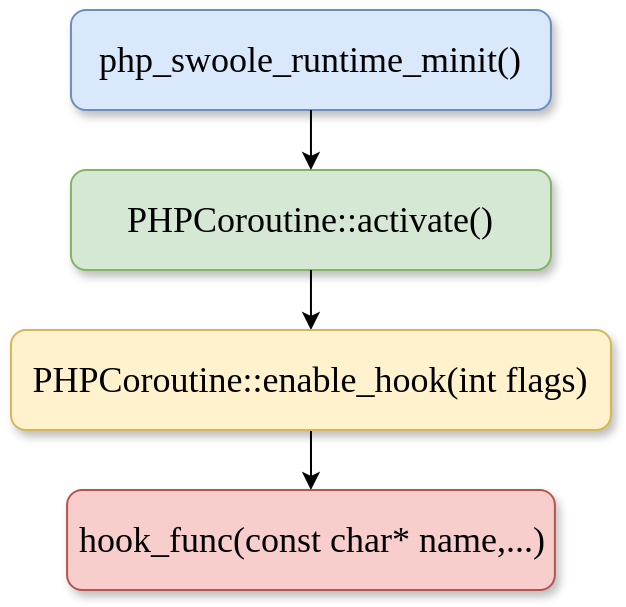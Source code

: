 <mxfile version="14.8.0" type="github">
  <diagram id="xvSNXtXD1GJoViZldcHa" name="Page-1">
    <mxGraphModel dx="1298" dy="834" grid="1" gridSize="10" guides="1" tooltips="1" connect="1" arrows="1" fold="1" page="1" pageScale="1" pageWidth="827" pageHeight="1169" math="0" shadow="0">
      <root>
        <mxCell id="0" />
        <mxCell id="1" parent="0" />
        <mxCell id="V7z8TSo9skK1t5681iLd-4" value="" style="group;rounded=0;glass=0;sketch=0;shadow=0;" parent="1" vertex="1" connectable="0">
          <mxGeometry x="263.48" y="80" width="240" height="50" as="geometry" />
        </mxCell>
        <mxCell id="ISG_djN0Bw56h7QEPoc2-1" value="&lt;span style=&quot;font-family: &amp;#34;times new roman&amp;#34; ; font-size: 18px&quot;&gt;php_swoole_runtime_minit()&lt;/span&gt;" style="rounded=1;whiteSpace=wrap;html=1;fillColor=#dae8fc;strokeColor=#6c8ebf;glass=0;shadow=1;sketch=0;" parent="V7z8TSo9skK1t5681iLd-4" vertex="1">
          <mxGeometry width="240" height="50" as="geometry" />
        </mxCell>
        <mxCell id="V7z8TSo9skK1t5681iLd-9" value="" style="group;rounded=0;glass=0;sketch=0;shadow=0;" parent="1" vertex="1" connectable="0">
          <mxGeometry x="263.48" y="160" width="240" height="50" as="geometry" />
        </mxCell>
        <mxCell id="V7z8TSo9skK1t5681iLd-10" value="&lt;span style=&quot;font-family: &amp;#34;times new roman&amp;#34; ; font-size: 18px&quot;&gt;PHPCoroutine::activate()&lt;/span&gt;" style="rounded=1;whiteSpace=wrap;html=1;fillColor=#d5e8d4;strokeColor=#82b366;glass=0;shadow=1;sketch=0;" parent="V7z8TSo9skK1t5681iLd-9" vertex="1">
          <mxGeometry width="240" height="50" as="geometry" />
        </mxCell>
        <mxCell id="V7z8TSo9skK1t5681iLd-12" style="edgeStyle=orthogonalEdgeStyle;rounded=0;orthogonalLoop=1;jettySize=auto;html=1;exitX=0.5;exitY=1;exitDx=0;exitDy=0;entryX=0.5;entryY=0;entryDx=0;entryDy=0;fontFamily=Times New Roman;" parent="1" source="ISG_djN0Bw56h7QEPoc2-1" target="V7z8TSo9skK1t5681iLd-10" edge="1">
          <mxGeometry relative="1" as="geometry" />
        </mxCell>
        <mxCell id="D7lvL-WImjUXsvfAOfAn-5" style="edgeStyle=orthogonalEdgeStyle;rounded=0;orthogonalLoop=1;jettySize=auto;html=1;exitX=0.5;exitY=1;exitDx=0;exitDy=0;entryX=0.5;entryY=0;entryDx=0;entryDy=0;" edge="1" parent="1" source="V7z8TSo9skK1t5681iLd-10" target="D7lvL-WImjUXsvfAOfAn-2">
          <mxGeometry relative="1" as="geometry" />
        </mxCell>
        <mxCell id="D7lvL-WImjUXsvfAOfAn-7" style="edgeStyle=orthogonalEdgeStyle;rounded=0;orthogonalLoop=1;jettySize=auto;html=1;exitX=0.5;exitY=1;exitDx=0;exitDy=0;" edge="1" parent="1" source="D7lvL-WImjUXsvfAOfAn-2" target="D7lvL-WImjUXsvfAOfAn-6">
          <mxGeometry relative="1" as="geometry" />
        </mxCell>
        <mxCell id="D7lvL-WImjUXsvfAOfAn-2" value="&lt;span style=&quot;font-family: &amp;#34;times new roman&amp;#34; ; font-size: 18px&quot;&gt;PHPCoroutine::enable_hook(int flags)&lt;/span&gt;" style="rounded=1;whiteSpace=wrap;html=1;fillColor=#fff2cc;strokeColor=#d6b656;glass=0;shadow=1;sketch=0;" vertex="1" parent="1">
          <mxGeometry x="233.48" y="240" width="300" height="50" as="geometry" />
        </mxCell>
        <mxCell id="D7lvL-WImjUXsvfAOfAn-6" value="&lt;font face=&quot;Times New Roman&quot;&gt;&lt;span style=&quot;font-size: 18px&quot;&gt;hook_func(const char* name,...)&lt;/span&gt;&lt;/font&gt;" style="rounded=1;whiteSpace=wrap;html=1;fillColor=#f8cecc;strokeColor=#b85450;glass=0;shadow=1;sketch=0;" vertex="1" parent="1">
          <mxGeometry x="261.53" y="320" width="243.91" height="50" as="geometry" />
        </mxCell>
      </root>
    </mxGraphModel>
  </diagram>
</mxfile>
